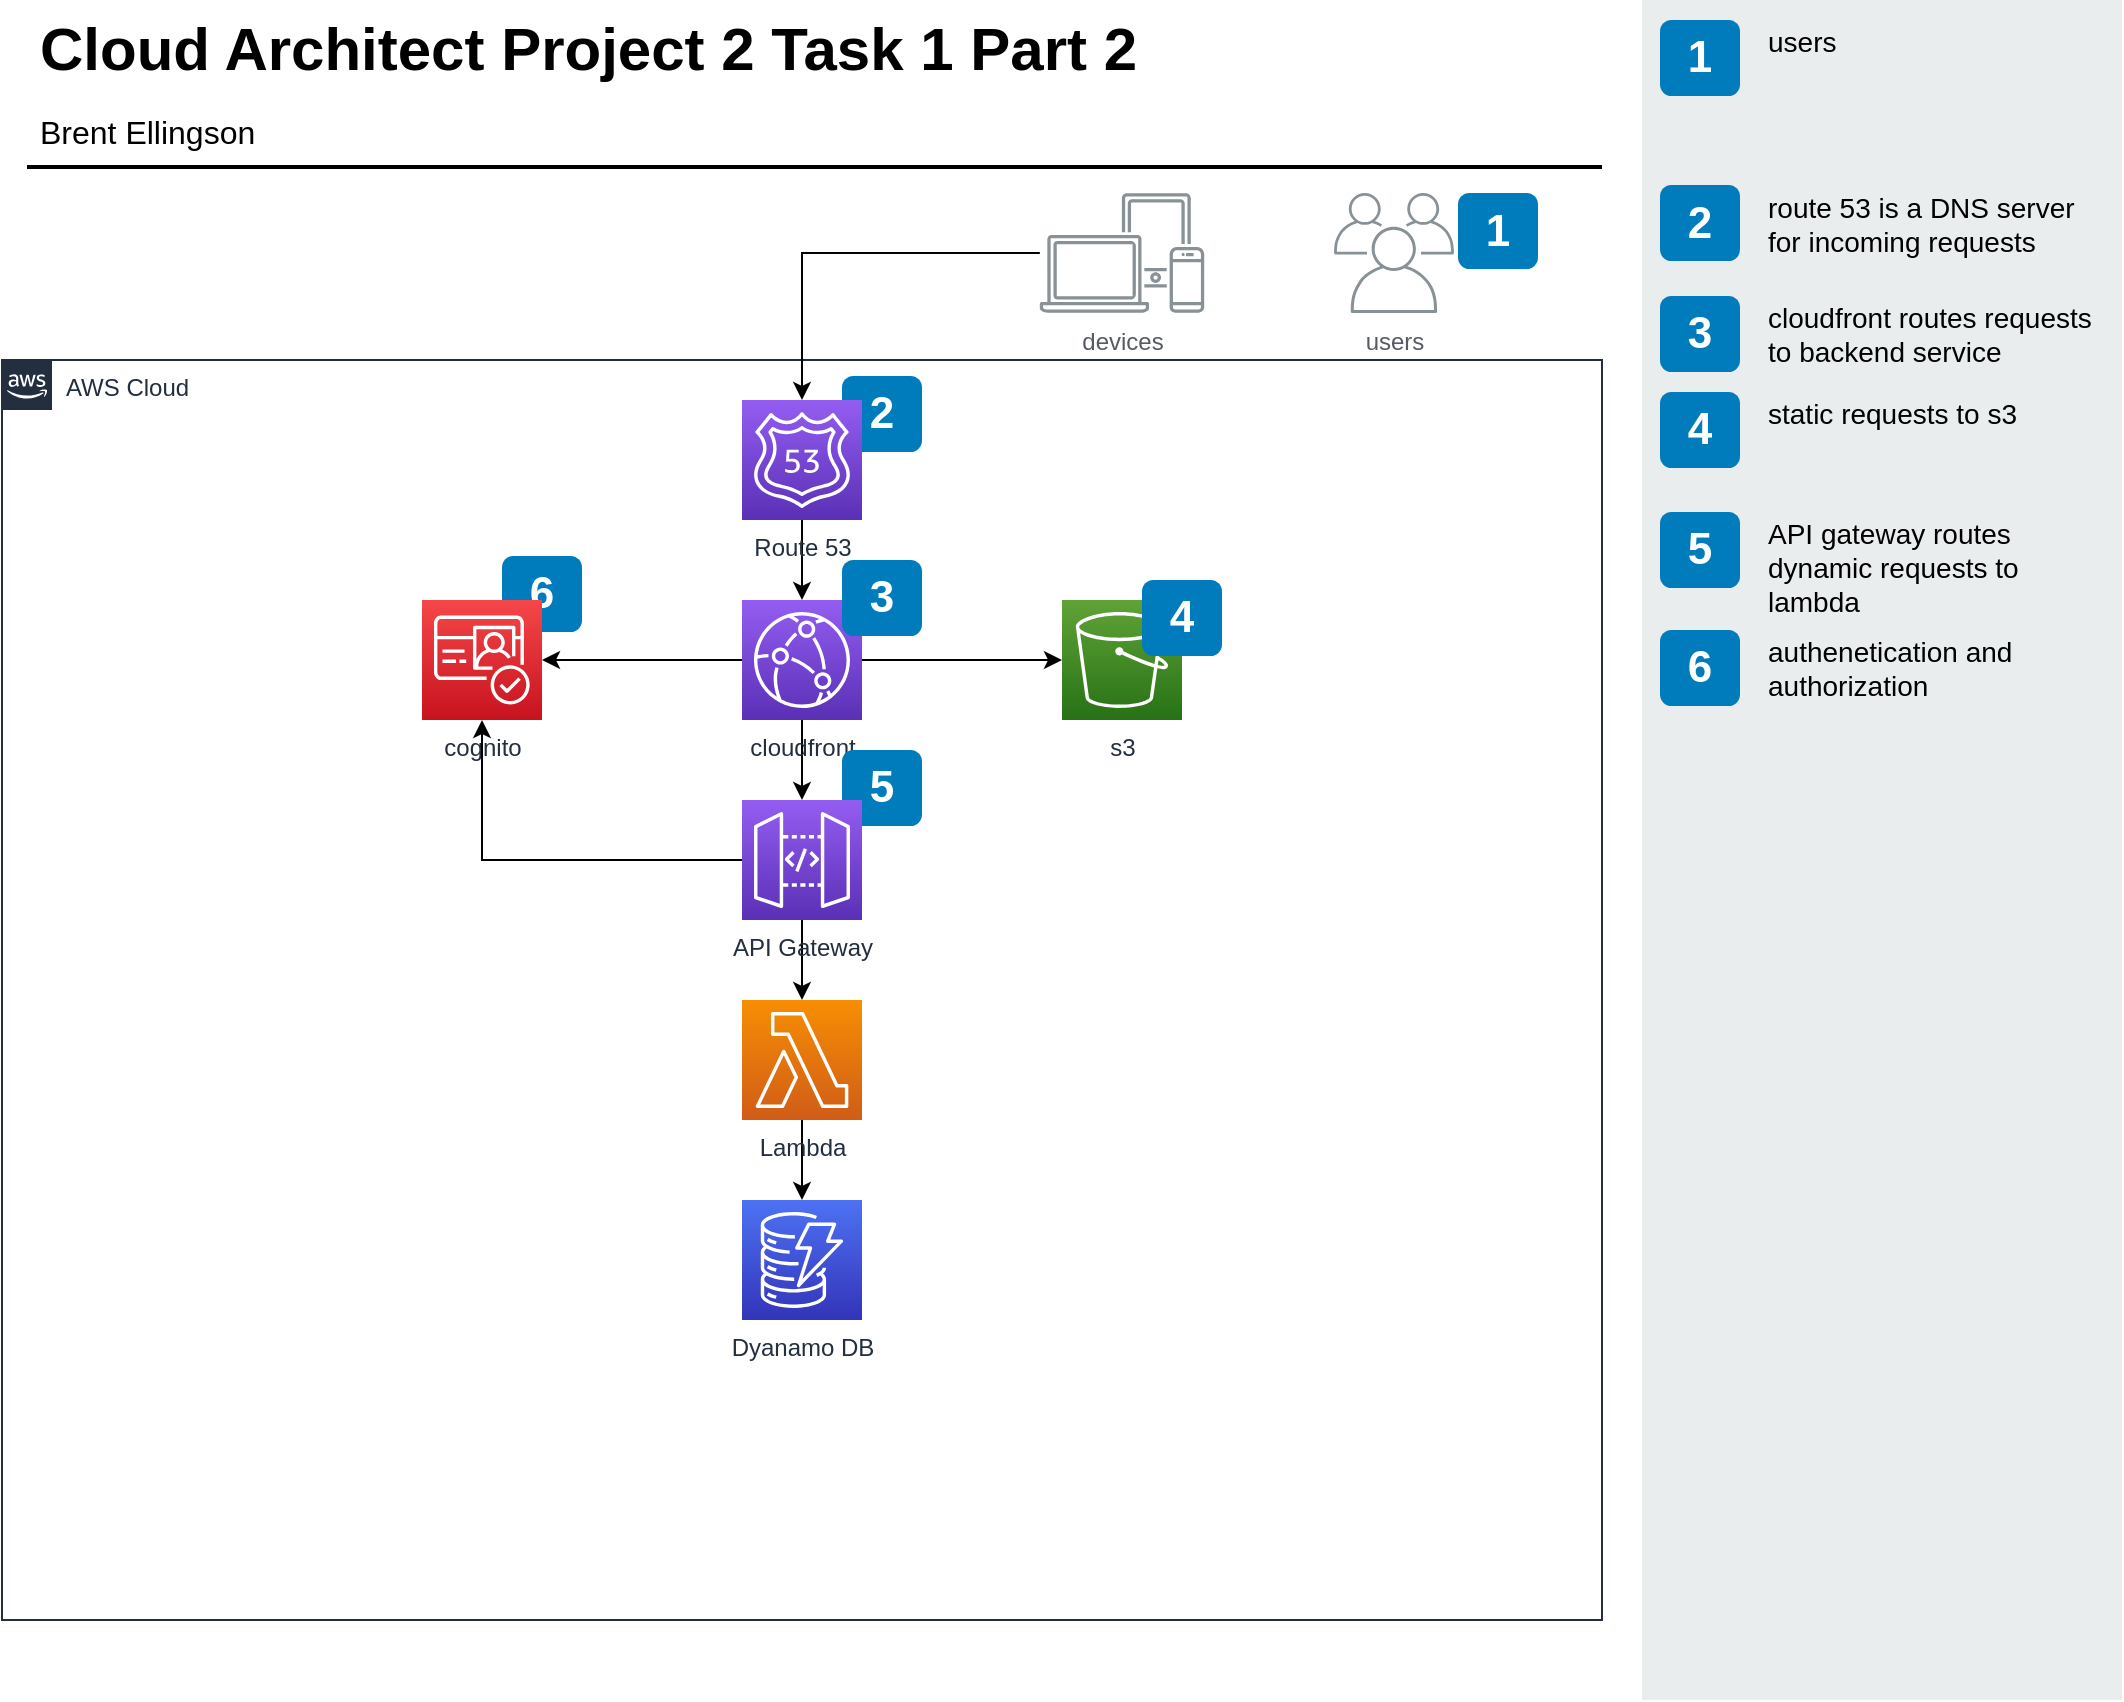 <mxfile version="16.0.2" type="device"><diagram id="Ht1M8jgEwFfnCIfOTk4-" name="Page-1"><mxGraphModel dx="1296" dy="1206" grid="1" gridSize="10" guides="1" tooltips="1" connect="1" arrows="1" fold="1" page="1" pageScale="1" pageWidth="1100" pageHeight="850" math="0" shadow="0"><root><mxCell id="0"/><mxCell id="1" parent="0"/><mxCell id="-QjtrjUzRDEMRZ5MF8oH-9" value="1" style="rounded=1;whiteSpace=wrap;html=1;fillColor=#007CBD;strokeColor=none;fontColor=#FFFFFF;fontStyle=1;fontSize=22;" parent="1" vertex="1"><mxGeometry x="768" y="96.5" width="40" height="38" as="geometry"/></mxCell><mxCell id="-QjtrjUzRDEMRZ5MF8oH-47" value="Cloud Architect Project 2 Task 1 Part 2" style="text;html=1;resizable=0;points=[];autosize=1;align=left;verticalAlign=top;spacingTop=-4;fontSize=30;fontStyle=1" parent="1" vertex="1"><mxGeometry x="56.5" y="3.5" width="560" height="40" as="geometry"/></mxCell><mxCell id="-QjtrjUzRDEMRZ5MF8oH-48" value="Brent Ellingson" style="text;html=1;resizable=0;points=[];autosize=1;align=left;verticalAlign=top;spacingTop=-4;fontSize=16;" parent="1" vertex="1"><mxGeometry x="56.5" y="53.5" width="120" height="20" as="geometry"/></mxCell><mxCell id="SCVMTBWpLvtzJIhz15lM-1" value="" style="line;strokeWidth=2;html=1;fontSize=14;" parent="1" vertex="1"><mxGeometry x="52.5" y="78.5" width="787.5" height="10" as="geometry"/></mxCell><mxCell id="7OVz4w7n9kzEPWy-4BBC-3" value="" style="rounded=0;whiteSpace=wrap;html=1;fillColor=#EAEDED;fontSize=22;fontColor=#FFFFFF;strokeColor=none;labelBackgroundColor=none;" parent="1" vertex="1"><mxGeometry x="860" width="240" height="850" as="geometry"/></mxCell><mxCell id="7OVz4w7n9kzEPWy-4BBC-4" value="1" style="rounded=1;whiteSpace=wrap;html=1;fillColor=#007CBD;strokeColor=none;fontColor=#FFFFFF;fontStyle=1;fontSize=22;labelBackgroundColor=none;" parent="1" vertex="1"><mxGeometry x="869" y="10" width="40" height="38" as="geometry"/></mxCell><mxCell id="DrGZ2tUx7JEwEFSGfOx4-2" value="AWS Cloud" style="points=[[0,0],[0.25,0],[0.5,0],[0.75,0],[1,0],[1,0.25],[1,0.5],[1,0.75],[1,1],[0.75,1],[0.5,1],[0.25,1],[0,1],[0,0.75],[0,0.5],[0,0.25]];outlineConnect=0;gradientColor=none;html=1;whiteSpace=wrap;fontSize=12;fontStyle=0;container=0;pointerEvents=0;collapsible=0;recursiveResize=0;shape=mxgraph.aws4.group;grIcon=mxgraph.aws4.group_aws_cloud_alt;strokeColor=#232F3E;fillColor=none;verticalAlign=top;align=left;spacingLeft=30;fontColor=#232F3E;dashed=0;" parent="1" vertex="1"><mxGeometry x="40" y="180" width="800" height="630" as="geometry"/></mxCell><mxCell id="DrGZ2tUx7JEwEFSGfOx4-4" value="users" style="sketch=0;outlineConnect=0;gradientColor=none;fontColor=#545B64;strokeColor=none;fillColor=#879196;dashed=0;verticalLabelPosition=bottom;verticalAlign=top;align=center;html=1;fontSize=12;fontStyle=0;aspect=fixed;shape=mxgraph.aws4.illustration_users;pointerEvents=1" parent="1" vertex="1"><mxGeometry x="706" y="96.5" width="60" height="60" as="geometry"/></mxCell><mxCell id="DigoxkrH4qhg3-nxPDoc-7" style="edgeStyle=orthogonalEdgeStyle;rounded=0;orthogonalLoop=1;jettySize=auto;html=1;entryX=0.5;entryY=0;entryDx=0;entryDy=0;entryPerimeter=0;" edge="1" parent="1" source="DrGZ2tUx7JEwEFSGfOx4-5" target="DigoxkrH4qhg3-nxPDoc-3"><mxGeometry relative="1" as="geometry"/></mxCell><mxCell id="DrGZ2tUx7JEwEFSGfOx4-5" value="devices" style="sketch=0;outlineConnect=0;gradientColor=none;fontColor=#545B64;strokeColor=none;fillColor=#879196;dashed=0;verticalLabelPosition=bottom;verticalAlign=top;align=center;html=1;fontSize=12;fontStyle=0;aspect=fixed;shape=mxgraph.aws4.illustration_devices;pointerEvents=1" parent="1" vertex="1"><mxGeometry x="558.91" y="96.5" width="82.19" height="60" as="geometry"/></mxCell><mxCell id="DrGZ2tUx7JEwEFSGfOx4-48" style="edgeStyle=elbowEdgeStyle;rounded=0;orthogonalLoop=1;jettySize=auto;elbow=vertical;html=1;entryX=0;entryY=0.5;entryDx=0;entryDy=0;entryPerimeter=0;fontSize=10;endArrow=classic;endFill=1;" parent="1" source="DrGZ2tUx7JEwEFSGfOx4-6" target="DrGZ2tUx7JEwEFSGfOx4-47" edge="1"><mxGeometry relative="1" as="geometry"/></mxCell><mxCell id="DigoxkrH4qhg3-nxPDoc-9" value="" style="edgeStyle=orthogonalEdgeStyle;rounded=0;orthogonalLoop=1;jettySize=auto;html=1;" edge="1" parent="1" source="DrGZ2tUx7JEwEFSGfOx4-6" target="DigoxkrH4qhg3-nxPDoc-2"><mxGeometry relative="1" as="geometry"/></mxCell><mxCell id="DigoxkrH4qhg3-nxPDoc-13" style="edgeStyle=orthogonalEdgeStyle;rounded=0;orthogonalLoop=1;jettySize=auto;html=1;entryX=1;entryY=0.5;entryDx=0;entryDy=0;entryPerimeter=0;" edge="1" parent="1" source="DrGZ2tUx7JEwEFSGfOx4-6" target="DigoxkrH4qhg3-nxPDoc-1"><mxGeometry relative="1" as="geometry"/></mxCell><mxCell id="DrGZ2tUx7JEwEFSGfOx4-6" value="cloudfront" style="sketch=0;points=[[0,0,0],[0.25,0,0],[0.5,0,0],[0.75,0,0],[1,0,0],[0,1,0],[0.25,1,0],[0.5,1,0],[0.75,1,0],[1,1,0],[0,0.25,0],[0,0.5,0],[0,0.75,0],[1,0.25,0],[1,0.5,0],[1,0.75,0]];outlineConnect=0;fontColor=#232F3E;gradientColor=#945DF2;gradientDirection=north;fillColor=#5A30B5;strokeColor=#ffffff;dashed=0;verticalLabelPosition=bottom;verticalAlign=top;align=center;html=1;fontSize=12;fontStyle=0;aspect=fixed;shape=mxgraph.aws4.resourceIcon;resIcon=mxgraph.aws4.cloudfront;container=0;" parent="1" vertex="1"><mxGeometry x="410" y="300" width="60" height="60" as="geometry"/></mxCell><mxCell id="DrGZ2tUx7JEwEFSGfOx4-47" value="s3" style="sketch=0;points=[[0,0,0],[0.25,0,0],[0.5,0,0],[0.75,0,0],[1,0,0],[0,1,0],[0.25,1,0],[0.5,1,0],[0.75,1,0],[1,1,0],[0,0.25,0],[0,0.5,0],[0,0.75,0],[1,0.25,0],[1,0.5,0],[1,0.75,0]];outlineConnect=0;fontColor=#232F3E;gradientColor=#60A337;gradientDirection=north;fillColor=#277116;strokeColor=#ffffff;dashed=0;verticalLabelPosition=bottom;verticalAlign=top;align=center;html=1;fontSize=12;fontStyle=0;aspect=fixed;shape=mxgraph.aws4.resourceIcon;resIcon=mxgraph.aws4.s3;" parent="1" vertex="1"><mxGeometry x="570" y="300" width="60" height="60" as="geometry"/></mxCell><mxCell id="DrGZ2tUx7JEwEFSGfOx4-49" value="2" style="rounded=1;whiteSpace=wrap;html=1;fillColor=#007CBD;strokeColor=none;fontColor=#FFFFFF;fontStyle=1;fontSize=22;" parent="1" vertex="1"><mxGeometry x="460" y="188" width="40" height="38" as="geometry"/></mxCell><mxCell id="DrGZ2tUx7JEwEFSGfOx4-50" value="3" style="rounded=1;whiteSpace=wrap;html=1;fillColor=#007CBD;strokeColor=none;fontColor=#FFFFFF;fontStyle=1;fontSize=22;" parent="1" vertex="1"><mxGeometry x="460" y="280" width="40" height="38" as="geometry"/></mxCell><mxCell id="DrGZ2tUx7JEwEFSGfOx4-51" value="4" style="rounded=1;whiteSpace=wrap;html=1;fillColor=#007CBD;strokeColor=none;fontColor=#FFFFFF;fontStyle=1;fontSize=22;" parent="1" vertex="1"><mxGeometry x="610" y="290" width="40" height="38" as="geometry"/></mxCell><mxCell id="DrGZ2tUx7JEwEFSGfOx4-52" value="5" style="rounded=1;whiteSpace=wrap;html=1;fillColor=#007CBD;strokeColor=none;fontColor=#FFFFFF;fontStyle=1;fontSize=22;glass=0;" parent="1" vertex="1"><mxGeometry x="460" y="375" width="40" height="38" as="geometry"/></mxCell><mxCell id="DrGZ2tUx7JEwEFSGfOx4-54" style="edgeStyle=elbowEdgeStyle;rounded=0;orthogonalLoop=1;jettySize=auto;elbow=vertical;html=1;exitX=0;exitY=0.5;exitDx=0;exitDy=0;fontSize=10;endArrow=classic;endFill=1;" parent="1" source="DrGZ2tUx7JEwEFSGfOx4-49" target="DrGZ2tUx7JEwEFSGfOx4-49" edge="1"><mxGeometry relative="1" as="geometry"/></mxCell><mxCell id="DrGZ2tUx7JEwEFSGfOx4-56" value="6" style="rounded=1;whiteSpace=wrap;html=1;fillColor=#007CBD;strokeColor=none;fontColor=#FFFFFF;fontStyle=1;fontSize=22;" parent="1" vertex="1"><mxGeometry x="290" y="278" width="40" height="38" as="geometry"/></mxCell><mxCell id="DrGZ2tUx7JEwEFSGfOx4-57" value="users" style="text;html=1;align=left;verticalAlign=top;spacingTop=-4;fontSize=14;labelBackgroundColor=none;whiteSpace=wrap;" parent="1" vertex="1"><mxGeometry x="921" y="10" width="169" height="60" as="geometry"/></mxCell><mxCell id="DrGZ2tUx7JEwEFSGfOx4-58" value="2" style="rounded=1;whiteSpace=wrap;html=1;fillColor=#007CBD;strokeColor=none;fontColor=#FFFFFF;fontStyle=1;fontSize=22;labelBackgroundColor=none;" parent="1" vertex="1"><mxGeometry x="869" y="92.5" width="40" height="38" as="geometry"/></mxCell><mxCell id="DrGZ2tUx7JEwEFSGfOx4-59" value="route 53 is a DNS server for incoming requests" style="text;html=1;align=left;verticalAlign=top;spacingTop=-4;fontSize=14;labelBackgroundColor=none;whiteSpace=wrap;" parent="1" vertex="1"><mxGeometry x="921" y="92.5" width="169" height="60" as="geometry"/></mxCell><mxCell id="DrGZ2tUx7JEwEFSGfOx4-60" value="3" style="rounded=1;whiteSpace=wrap;html=1;fillColor=#007CBD;strokeColor=none;fontColor=#FFFFFF;fontStyle=1;fontSize=22;labelBackgroundColor=none;" parent="1" vertex="1"><mxGeometry x="869" y="148" width="40" height="38" as="geometry"/></mxCell><mxCell id="DrGZ2tUx7JEwEFSGfOx4-61" value="cloudfront routes requests to backend service" style="text;html=1;align=left;verticalAlign=top;spacingTop=-4;fontSize=14;labelBackgroundColor=none;whiteSpace=wrap;" parent="1" vertex="1"><mxGeometry x="921" y="148" width="169" height="40" as="geometry"/></mxCell><mxCell id="DrGZ2tUx7JEwEFSGfOx4-63" value="4" style="rounded=1;whiteSpace=wrap;html=1;fillColor=#007CBD;strokeColor=none;fontColor=#FFFFFF;fontStyle=1;fontSize=22;labelBackgroundColor=none;" parent="1" vertex="1"><mxGeometry x="869" y="196" width="40" height="38" as="geometry"/></mxCell><mxCell id="DrGZ2tUx7JEwEFSGfOx4-64" value="static requests to s3" style="text;html=1;align=left;verticalAlign=top;spacingTop=-4;fontSize=14;labelBackgroundColor=none;whiteSpace=wrap;" parent="1" vertex="1"><mxGeometry x="921" y="196" width="169" height="60" as="geometry"/></mxCell><mxCell id="DrGZ2tUx7JEwEFSGfOx4-65" value="5" style="rounded=1;whiteSpace=wrap;html=1;fillColor=#007CBD;strokeColor=none;fontColor=#FFFFFF;fontStyle=1;fontSize=22;labelBackgroundColor=none;" parent="1" vertex="1"><mxGeometry x="869" y="256" width="40" height="38" as="geometry"/></mxCell><mxCell id="DrGZ2tUx7JEwEFSGfOx4-66" value="API gateway routes dynamic requests to lambda" style="text;html=1;align=left;verticalAlign=top;spacingTop=-4;fontSize=14;labelBackgroundColor=none;whiteSpace=wrap;" parent="1" vertex="1"><mxGeometry x="921" y="256" width="169" height="60" as="geometry"/></mxCell><mxCell id="DrGZ2tUx7JEwEFSGfOx4-67" value="6" style="rounded=1;whiteSpace=wrap;html=1;fillColor=#007CBD;strokeColor=none;fontColor=#FFFFFF;fontStyle=1;fontSize=22;labelBackgroundColor=none;" parent="1" vertex="1"><mxGeometry x="869" y="315" width="40" height="38" as="geometry"/></mxCell><mxCell id="DrGZ2tUx7JEwEFSGfOx4-68" value="authenetication and authorization" style="text;html=1;align=left;verticalAlign=top;spacingTop=-4;fontSize=14;labelBackgroundColor=none;whiteSpace=wrap;" parent="1" vertex="1"><mxGeometry x="921" y="315" width="169" height="60" as="geometry"/></mxCell><mxCell id="DigoxkrH4qhg3-nxPDoc-1" value="cognito" style="sketch=0;points=[[0,0,0],[0.25,0,0],[0.5,0,0],[0.75,0,0],[1,0,0],[0,1,0],[0.25,1,0],[0.5,1,0],[0.75,1,0],[1,1,0],[0,0.25,0],[0,0.5,0],[0,0.75,0],[1,0.25,0],[1,0.5,0],[1,0.75,0]];outlineConnect=0;fontColor=#232F3E;gradientColor=#F54749;gradientDirection=north;fillColor=#C7131F;strokeColor=#ffffff;dashed=0;verticalLabelPosition=bottom;verticalAlign=top;align=center;html=1;fontSize=12;fontStyle=0;aspect=fixed;shape=mxgraph.aws4.resourceIcon;resIcon=mxgraph.aws4.cognito;" vertex="1" parent="1"><mxGeometry x="250" y="300" width="60" height="60" as="geometry"/></mxCell><mxCell id="DigoxkrH4qhg3-nxPDoc-10" value="" style="edgeStyle=orthogonalEdgeStyle;rounded=0;orthogonalLoop=1;jettySize=auto;html=1;" edge="1" parent="1" source="DigoxkrH4qhg3-nxPDoc-2" target="DigoxkrH4qhg3-nxPDoc-4"><mxGeometry relative="1" as="geometry"/></mxCell><mxCell id="DigoxkrH4qhg3-nxPDoc-12" style="edgeStyle=orthogonalEdgeStyle;rounded=0;orthogonalLoop=1;jettySize=auto;html=1;" edge="1" parent="1" source="DigoxkrH4qhg3-nxPDoc-2" target="DigoxkrH4qhg3-nxPDoc-1"><mxGeometry relative="1" as="geometry"/></mxCell><mxCell id="DigoxkrH4qhg3-nxPDoc-2" value="API Gateway" style="sketch=0;points=[[0,0,0],[0.25,0,0],[0.5,0,0],[0.75,0,0],[1,0,0],[0,1,0],[0.25,1,0],[0.5,1,0],[0.75,1,0],[1,1,0],[0,0.25,0],[0,0.5,0],[0,0.75,0],[1,0.25,0],[1,0.5,0],[1,0.75,0]];outlineConnect=0;fontColor=#232F3E;gradientColor=#945DF2;gradientDirection=north;fillColor=#5A30B5;strokeColor=#ffffff;dashed=0;verticalLabelPosition=bottom;verticalAlign=top;align=center;html=1;fontSize=12;fontStyle=0;aspect=fixed;shape=mxgraph.aws4.resourceIcon;resIcon=mxgraph.aws4.api_gateway;" vertex="1" parent="1"><mxGeometry x="410" y="400" width="60" height="60" as="geometry"/></mxCell><mxCell id="DigoxkrH4qhg3-nxPDoc-8" value="" style="edgeStyle=orthogonalEdgeStyle;rounded=0;orthogonalLoop=1;jettySize=auto;html=1;" edge="1" parent="1" source="DigoxkrH4qhg3-nxPDoc-3" target="DrGZ2tUx7JEwEFSGfOx4-6"><mxGeometry relative="1" as="geometry"/></mxCell><mxCell id="DigoxkrH4qhg3-nxPDoc-3" value="Route 53" style="sketch=0;points=[[0,0,0],[0.25,0,0],[0.5,0,0],[0.75,0,0],[1,0,0],[0,1,0],[0.25,1,0],[0.5,1,0],[0.75,1,0],[1,1,0],[0,0.25,0],[0,0.5,0],[0,0.75,0],[1,0.25,0],[1,0.5,0],[1,0.75,0]];outlineConnect=0;fontColor=#232F3E;gradientColor=#945DF2;gradientDirection=north;fillColor=#5A30B5;strokeColor=#ffffff;dashed=0;verticalLabelPosition=bottom;verticalAlign=top;align=center;html=1;fontSize=12;fontStyle=0;aspect=fixed;shape=mxgraph.aws4.resourceIcon;resIcon=mxgraph.aws4.route_53;" vertex="1" parent="1"><mxGeometry x="410" y="200" width="60" height="60" as="geometry"/></mxCell><mxCell id="DigoxkrH4qhg3-nxPDoc-11" value="" style="edgeStyle=orthogonalEdgeStyle;rounded=0;orthogonalLoop=1;jettySize=auto;html=1;" edge="1" parent="1" source="DigoxkrH4qhg3-nxPDoc-4" target="DigoxkrH4qhg3-nxPDoc-5"><mxGeometry relative="1" as="geometry"/></mxCell><mxCell id="DigoxkrH4qhg3-nxPDoc-4" value="Lambda" style="sketch=0;points=[[0,0,0],[0.25,0,0],[0.5,0,0],[0.75,0,0],[1,0,0],[0,1,0],[0.25,1,0],[0.5,1,0],[0.75,1,0],[1,1,0],[0,0.25,0],[0,0.5,0],[0,0.75,0],[1,0.25,0],[1,0.5,0],[1,0.75,0]];outlineConnect=0;fontColor=#232F3E;gradientColor=#F78E04;gradientDirection=north;fillColor=#D05C17;strokeColor=#ffffff;dashed=0;verticalLabelPosition=bottom;verticalAlign=top;align=center;html=1;fontSize=12;fontStyle=0;aspect=fixed;shape=mxgraph.aws4.resourceIcon;resIcon=mxgraph.aws4.lambda;" vertex="1" parent="1"><mxGeometry x="410" y="500" width="60" height="60" as="geometry"/></mxCell><mxCell id="DigoxkrH4qhg3-nxPDoc-5" value="Dyanamo DB" style="sketch=0;points=[[0,0,0],[0.25,0,0],[0.5,0,0],[0.75,0,0],[1,0,0],[0,1,0],[0.25,1,0],[0.5,1,0],[0.75,1,0],[1,1,0],[0,0.25,0],[0,0.5,0],[0,0.75,0],[1,0.25,0],[1,0.5,0],[1,0.75,0]];outlineConnect=0;fontColor=#232F3E;gradientColor=#4D72F3;gradientDirection=north;fillColor=#3334B9;strokeColor=#ffffff;dashed=0;verticalLabelPosition=bottom;verticalAlign=top;align=center;html=1;fontSize=12;fontStyle=0;aspect=fixed;shape=mxgraph.aws4.resourceIcon;resIcon=mxgraph.aws4.dynamodb;" vertex="1" parent="1"><mxGeometry x="410" y="600" width="60" height="60" as="geometry"/></mxCell></root></mxGraphModel></diagram></mxfile>